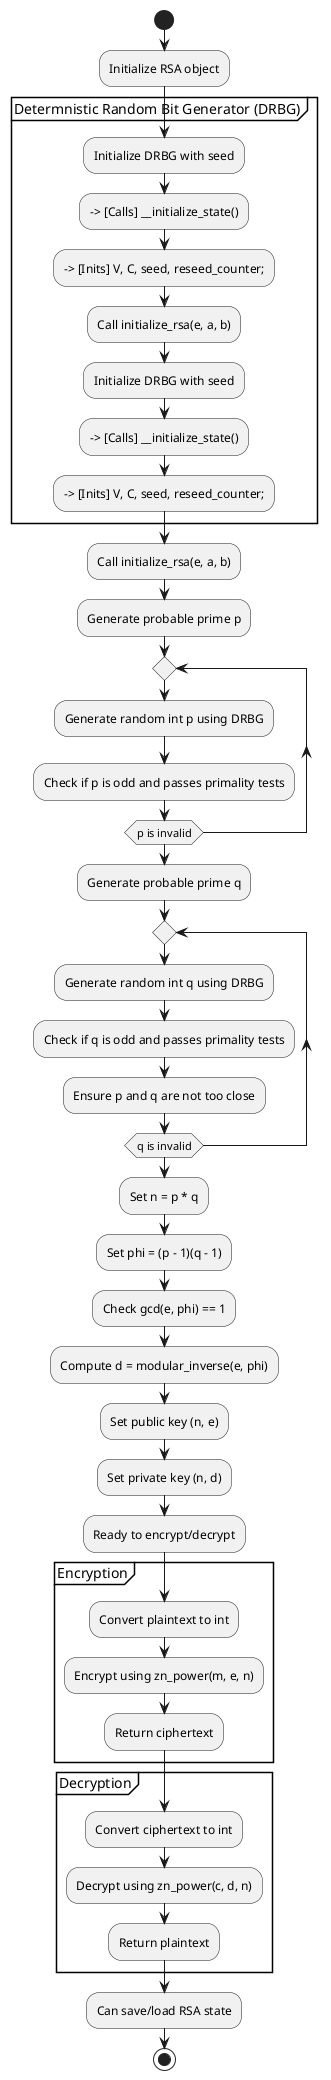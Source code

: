 @startuml
start

:Initialize RSA object;
partition "Determnistic Random Bit Generator (DRBG)"{
    :Initialize DRBG with seed;
--> [Calls] __initialize_state()
--> [Inits] V, C, seed, reseed_counter;

:Call initialize_rsa(e, a, b);
:Initialize DRBG with seed;
--> [Calls] __initialize_state()
--> [Inits] V, C, seed, reseed_counter;
}


:Call initialize_rsa(e, a, b);

:Generate probable prime p;
repeat
    :Generate random int p using DRBG;
    :Check if p is odd and passes primality tests;
repeat while (p is invalid)

:Generate probable prime q;
repeat
    :Generate random int q using DRBG;
    :Check if q is odd and passes primality tests;
    :Ensure p and q are not too close;
repeat while (q is invalid)

:Set n = p * q;
:Set phi = (p - 1)(q - 1);

:Check gcd(e, phi) == 1;
:Compute d = modular_inverse(e, phi);

:Set public key (n, e);
:Set private key (n, d);

:Ready to encrypt/decrypt;

partition "Encryption" {
    :Convert plaintext to int;
    :Encrypt using zn_power(m, e, n);
    :Return ciphertext;
}

partition "Decryption" {
    :Convert ciphertext to int;
    :Decrypt using zn_power(c, d, n);
    :Return plaintext;
}

:Can save/load RSA state;

stop
@enduml
